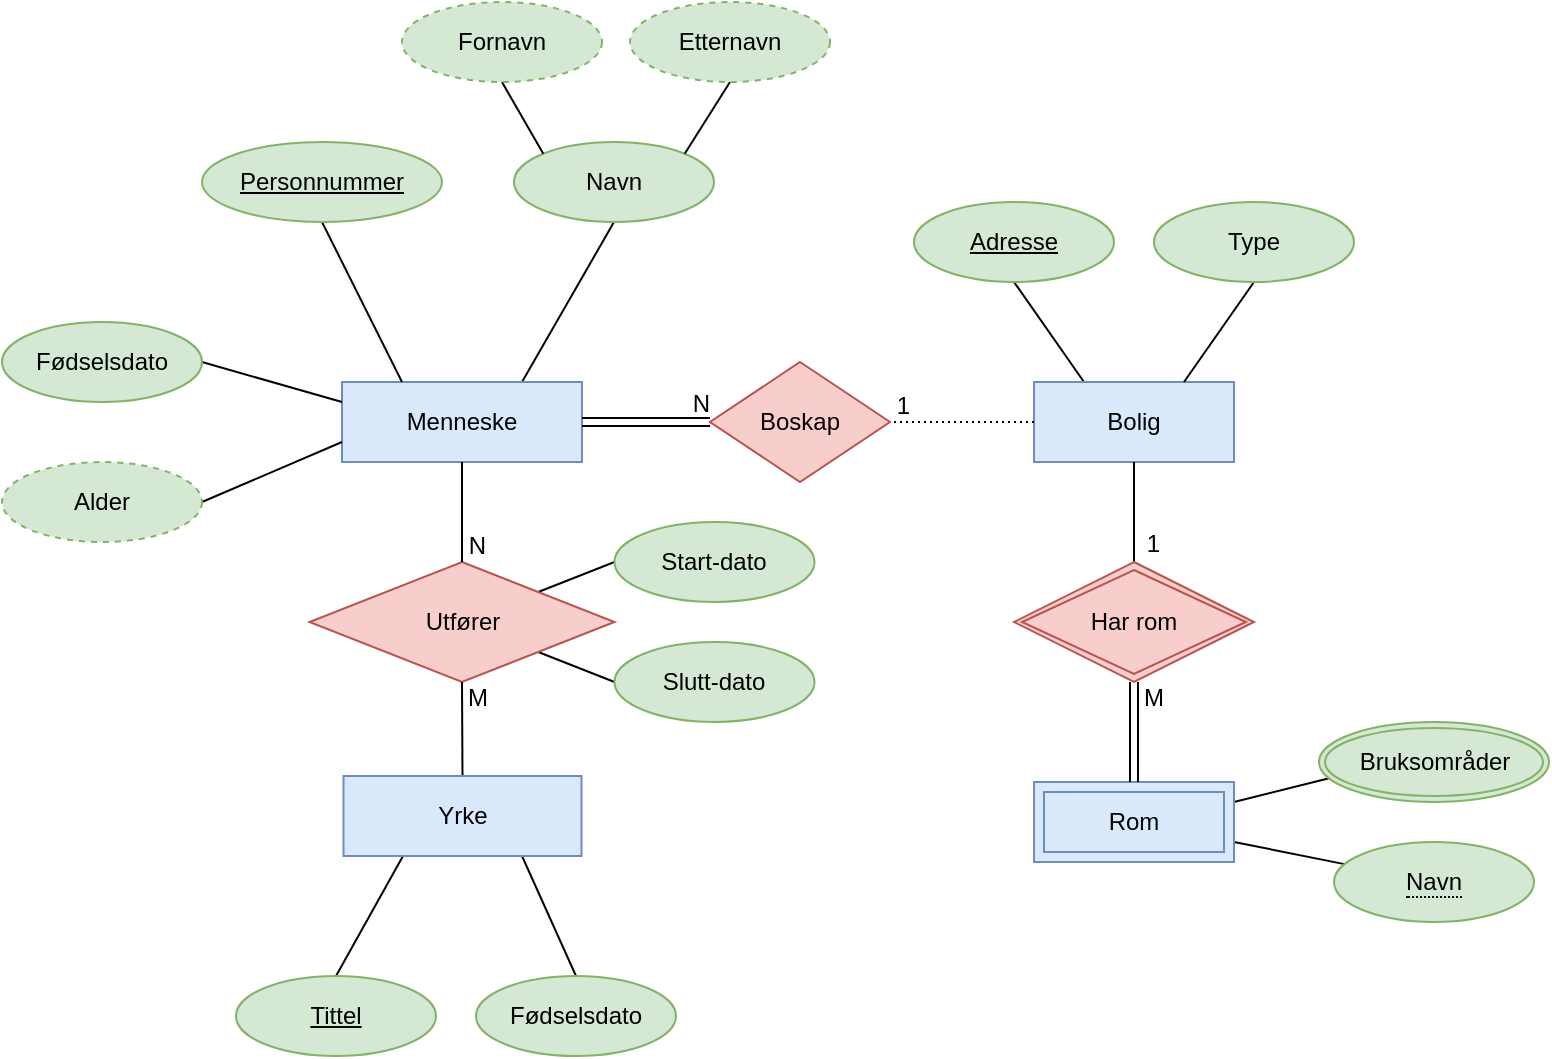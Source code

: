 <mxfile version="20.3.0" type="device"><diagram id="R2lEEEUBdFMjLlhIrx00" name="Page-1"><mxGraphModel dx="1102" dy="1025" grid="1" gridSize="10" guides="1" tooltips="1" connect="1" arrows="1" fold="1" page="1" pageScale="1" pageWidth="850" pageHeight="1100" math="0" shadow="0" extFonts="Permanent Marker^https://fonts.googleapis.com/css?family=Permanent+Marker"><root><mxCell id="0"/><mxCell id="1" parent="0"/><mxCell id="yvcW7nXtIl_5ep8Y8wv4-6" style="edgeStyle=none;rounded=0;orthogonalLoop=1;jettySize=auto;html=1;exitX=0.75;exitY=0;exitDx=0;exitDy=0;entryX=0.5;entryY=1;entryDx=0;entryDy=0;endArrow=none;endFill=0;" edge="1" parent="1" source="KNFSzjXIAP-1Q7mSlTsX-1" target="KNFSzjXIAP-1Q7mSlTsX-4"><mxGeometry relative="1" as="geometry"/></mxCell><mxCell id="KNFSzjXIAP-1Q7mSlTsX-1" value="Menneske" style="whiteSpace=wrap;html=1;align=center;fillColor=#dae8fc;strokeColor=#6c8ebf;" parent="1" vertex="1"><mxGeometry x="226" y="190" width="120" height="40" as="geometry"/></mxCell><mxCell id="KNFSzjXIAP-1Q7mSlTsX-3" style="rounded=0;orthogonalLoop=1;jettySize=auto;html=1;exitX=0.5;exitY=1;exitDx=0;exitDy=0;entryX=0.25;entryY=0;entryDx=0;entryDy=0;endArrow=none;endFill=0;" parent="1" source="KNFSzjXIAP-1Q7mSlTsX-2" target="KNFSzjXIAP-1Q7mSlTsX-1" edge="1"><mxGeometry relative="1" as="geometry"/></mxCell><mxCell id="KNFSzjXIAP-1Q7mSlTsX-2" value="Personnummer" style="ellipse;whiteSpace=wrap;html=1;align=center;fontStyle=4;fillColor=#d5e8d4;strokeColor=#82b366;" parent="1" vertex="1"><mxGeometry x="156" y="70" width="120" height="40" as="geometry"/></mxCell><mxCell id="KNFSzjXIAP-1Q7mSlTsX-4" value="Navn" style="ellipse;whiteSpace=wrap;html=1;align=center;fillColor=#d5e8d4;strokeColor=#82b366;" parent="1" vertex="1"><mxGeometry x="312" y="70" width="100" height="40" as="geometry"/></mxCell><mxCell id="WL7aw-I0KYzE8czsQrei-80" style="edgeStyle=none;rounded=0;orthogonalLoop=1;jettySize=auto;html=1;exitX=1;exitY=0.5;exitDx=0;exitDy=0;entryX=0;entryY=0.25;entryDx=0;entryDy=0;endArrow=none;endFill=0;" parent="1" source="KNFSzjXIAP-1Q7mSlTsX-13" target="KNFSzjXIAP-1Q7mSlTsX-1" edge="1"><mxGeometry relative="1" as="geometry"/></mxCell><mxCell id="KNFSzjXIAP-1Q7mSlTsX-13" value="Fødselsdato" style="ellipse;whiteSpace=wrap;html=1;align=center;fillColor=#d5e8d4;strokeColor=#82b366;" parent="1" vertex="1"><mxGeometry x="56" y="160" width="100" height="40" as="geometry"/></mxCell><mxCell id="yvcW7nXtIl_5ep8Y8wv4-9" style="edgeStyle=none;rounded=0;orthogonalLoop=1;jettySize=auto;html=1;exitX=1;exitY=0.5;exitDx=0;exitDy=0;entryX=0;entryY=0.75;entryDx=0;entryDy=0;endArrow=none;endFill=0;" edge="1" parent="1" source="KNFSzjXIAP-1Q7mSlTsX-15" target="KNFSzjXIAP-1Q7mSlTsX-1"><mxGeometry relative="1" as="geometry"/></mxCell><mxCell id="KNFSzjXIAP-1Q7mSlTsX-15" value="Alder" style="ellipse;whiteSpace=wrap;html=1;align=center;dashed=1;fillColor=#d5e8d4;strokeColor=#82b366;" parent="1" vertex="1"><mxGeometry x="56" y="230" width="100" height="40" as="geometry"/></mxCell><mxCell id="yvcW7nXtIl_5ep8Y8wv4-4" style="edgeStyle=none;rounded=0;orthogonalLoop=1;jettySize=auto;html=1;exitX=0.5;exitY=1;exitDx=0;exitDy=0;entryX=1;entryY=0;entryDx=0;entryDy=0;endArrow=none;endFill=0;" edge="1" parent="1" source="WL7aw-I0KYzE8czsQrei-1" target="KNFSzjXIAP-1Q7mSlTsX-4"><mxGeometry relative="1" as="geometry"/></mxCell><mxCell id="WL7aw-I0KYzE8czsQrei-1" value="Etternavn" style="ellipse;whiteSpace=wrap;html=1;align=center;dashed=1;fillColor=#d5e8d4;strokeColor=#82b366;" parent="1" vertex="1"><mxGeometry x="370" width="100" height="40" as="geometry"/></mxCell><mxCell id="WL7aw-I0KYzE8czsQrei-4" value="Boskap" style="shape=rhombus;perimeter=rhombusPerimeter;whiteSpace=wrap;html=1;align=center;fillColor=#f8cecc;strokeColor=#b85450;" parent="1" vertex="1"><mxGeometry x="410" y="180" width="90" height="60" as="geometry"/></mxCell><mxCell id="WL7aw-I0KYzE8czsQrei-23" style="edgeStyle=none;rounded=0;orthogonalLoop=1;jettySize=auto;html=1;exitX=0.25;exitY=0;exitDx=0;exitDy=0;entryX=0.5;entryY=1;entryDx=0;entryDy=0;endArrow=none;endFill=0;" parent="1" source="WL7aw-I0KYzE8czsQrei-21" target="WL7aw-I0KYzE8czsQrei-22" edge="1"><mxGeometry relative="1" as="geometry"/></mxCell><mxCell id="WL7aw-I0KYzE8czsQrei-21" value="Bolig" style="whiteSpace=wrap;html=1;align=center;fillColor=#dae8fc;strokeColor=#6c8ebf;" parent="1" vertex="1"><mxGeometry x="572" y="190" width="100" height="40" as="geometry"/></mxCell><mxCell id="WL7aw-I0KYzE8czsQrei-22" value="Adresse" style="ellipse;whiteSpace=wrap;html=1;align=center;fontStyle=4;fillColor=#d5e8d4;strokeColor=#82b366;" parent="1" vertex="1"><mxGeometry x="512" y="100" width="100" height="40" as="geometry"/></mxCell><mxCell id="soJaKYgejlPxoKFKIplO-7" style="rounded=0;orthogonalLoop=1;jettySize=auto;html=1;exitX=0.5;exitY=1;exitDx=0;exitDy=0;entryX=0.75;entryY=0;entryDx=0;entryDy=0;endArrow=none;endFill=0;" parent="1" source="WL7aw-I0KYzE8czsQrei-24" target="WL7aw-I0KYzE8czsQrei-21" edge="1"><mxGeometry relative="1" as="geometry"/></mxCell><mxCell id="WL7aw-I0KYzE8czsQrei-24" value="Type" style="ellipse;whiteSpace=wrap;html=1;align=center;fillColor=#d5e8d4;strokeColor=#82b366;" parent="1" vertex="1"><mxGeometry x="632" y="100" width="100" height="40" as="geometry"/></mxCell><mxCell id="WL7aw-I0KYzE8czsQrei-27" value="" style="endArrow=none;html=1;rounded=0;exitX=0.5;exitY=1;exitDx=0;exitDy=0;entryX=0.5;entryY=0;entryDx=0;entryDy=0;" parent="1" source="WL7aw-I0KYzE8czsQrei-21" target="soJaKYgejlPxoKFKIplO-4" edge="1"><mxGeometry relative="1" as="geometry"><mxPoint x="612" y="250" as="sourcePoint"/><mxPoint x="622" y="280" as="targetPoint"/></mxGeometry></mxCell><mxCell id="WL7aw-I0KYzE8czsQrei-28" value="1" style="resizable=0;html=1;align=right;verticalAlign=bottom;" parent="WL7aw-I0KYzE8czsQrei-27" connectable="0" vertex="1"><mxGeometry x="1" relative="1" as="geometry"><mxPoint x="13" y="-1" as="offset"/></mxGeometry></mxCell><mxCell id="WL7aw-I0KYzE8czsQrei-41" style="edgeStyle=none;rounded=0;orthogonalLoop=1;jettySize=auto;html=1;exitX=1;exitY=0.75;exitDx=0;exitDy=0;endArrow=none;endFill=0;" parent="1" source="WL7aw-I0KYzE8czsQrei-37" target="WL7aw-I0KYzE8czsQrei-40" edge="1"><mxGeometry relative="1" as="geometry"/></mxCell><mxCell id="WL7aw-I0KYzE8czsQrei-51" style="edgeStyle=none;rounded=0;orthogonalLoop=1;jettySize=auto;html=1;exitX=1;exitY=0.25;exitDx=0;exitDy=0;entryX=0.044;entryY=0.702;entryDx=0;entryDy=0;entryPerimeter=0;endArrow=none;endFill=0;" parent="1" source="WL7aw-I0KYzE8czsQrei-37" target="WL7aw-I0KYzE8czsQrei-50" edge="1"><mxGeometry relative="1" as="geometry"/></mxCell><mxCell id="WL7aw-I0KYzE8czsQrei-37" value="Rom" style="shape=ext;margin=3;double=1;whiteSpace=wrap;html=1;align=center;fillColor=#dae8fc;strokeColor=#6c8ebf;" parent="1" vertex="1"><mxGeometry x="572" y="390" width="100" height="40" as="geometry"/></mxCell><mxCell id="WL7aw-I0KYzE8czsQrei-40" value="&lt;span style=&quot;border-bottom: 1px dotted&quot;&gt;Navn&lt;/span&gt;" style="ellipse;whiteSpace=wrap;html=1;align=center;fillColor=#d5e8d4;strokeColor=#82b366;" parent="1" vertex="1"><mxGeometry x="722" y="420" width="100" height="40" as="geometry"/></mxCell><mxCell id="WL7aw-I0KYzE8czsQrei-50" value="Bruksområder" style="ellipse;shape=doubleEllipse;margin=3;whiteSpace=wrap;html=1;align=center;fillColor=#d5e8d4;strokeColor=#82b366;" parent="1" vertex="1"><mxGeometry x="714.5" y="360" width="115" height="40" as="geometry"/></mxCell><mxCell id="yvcW7nXtIl_5ep8Y8wv4-16" style="edgeStyle=none;rounded=0;orthogonalLoop=1;jettySize=auto;html=1;exitX=1;exitY=0;exitDx=0;exitDy=0;entryX=0;entryY=0.5;entryDx=0;entryDy=0;endArrow=none;endFill=0;" edge="1" parent="1" source="WL7aw-I0KYzE8czsQrei-54" target="yvcW7nXtIl_5ep8Y8wv4-13"><mxGeometry relative="1" as="geometry"/></mxCell><mxCell id="yvcW7nXtIl_5ep8Y8wv4-17" style="edgeStyle=none;rounded=0;orthogonalLoop=1;jettySize=auto;html=1;exitX=1;exitY=1;exitDx=0;exitDy=0;entryX=0;entryY=0.5;entryDx=0;entryDy=0;endArrow=none;endFill=0;" edge="1" parent="1" source="WL7aw-I0KYzE8czsQrei-54" target="yvcW7nXtIl_5ep8Y8wv4-14"><mxGeometry relative="1" as="geometry"/></mxCell><mxCell id="WL7aw-I0KYzE8czsQrei-54" value="Utfører" style="shape=rhombus;perimeter=rhombusPerimeter;whiteSpace=wrap;html=1;align=center;fillColor=#f8cecc;strokeColor=#b85450;" parent="1" vertex="1"><mxGeometry x="209.75" y="280" width="152.5" height="60" as="geometry"/></mxCell><mxCell id="WL7aw-I0KYzE8czsQrei-56" value="" style="endArrow=none;html=1;rounded=0;exitX=0.5;exitY=1;exitDx=0;exitDy=0;entryX=0.5;entryY=0;entryDx=0;entryDy=0;" parent="1" source="KNFSzjXIAP-1Q7mSlTsX-1" target="WL7aw-I0KYzE8czsQrei-54" edge="1"><mxGeometry relative="1" as="geometry"><mxPoint x="236" y="250" as="sourcePoint"/><mxPoint x="396" y="250" as="targetPoint"/></mxGeometry></mxCell><mxCell id="WL7aw-I0KYzE8czsQrei-57" value="N" style="resizable=0;html=1;align=right;verticalAlign=bottom;" parent="WL7aw-I0KYzE8czsQrei-56" connectable="0" vertex="1"><mxGeometry x="1" relative="1" as="geometry"><mxPoint x="12" as="offset"/></mxGeometry></mxCell><mxCell id="WL7aw-I0KYzE8czsQrei-58" value="" style="endArrow=none;html=1;rounded=0;exitX=0.5;exitY=1;exitDx=0;exitDy=0;entryX=0.5;entryY=0;entryDx=0;entryDy=0;" parent="1" source="WL7aw-I0KYzE8czsQrei-54" target="WL7aw-I0KYzE8czsQrei-71" edge="1"><mxGeometry relative="1" as="geometry"><mxPoint x="216" y="520" as="sourcePoint"/><mxPoint x="286" y="390" as="targetPoint"/></mxGeometry></mxCell><mxCell id="WL7aw-I0KYzE8czsQrei-59" value="M" style="resizable=0;html=1;align=left;verticalAlign=bottom;" parent="WL7aw-I0KYzE8czsQrei-58" connectable="0" vertex="1"><mxGeometry x="-1" relative="1" as="geometry"><mxPoint x="1" y="16" as="offset"/></mxGeometry></mxCell><mxCell id="WL7aw-I0KYzE8czsQrei-74" style="edgeStyle=none;rounded=0;orthogonalLoop=1;jettySize=auto;html=1;exitX=0.25;exitY=1;exitDx=0;exitDy=0;entryX=0.5;entryY=0;entryDx=0;entryDy=0;endArrow=none;endFill=0;" parent="1" source="WL7aw-I0KYzE8czsQrei-71" target="WL7aw-I0KYzE8czsQrei-72" edge="1"><mxGeometry relative="1" as="geometry"/></mxCell><mxCell id="WL7aw-I0KYzE8czsQrei-75" style="edgeStyle=none;rounded=0;orthogonalLoop=1;jettySize=auto;html=1;exitX=0.75;exitY=1;exitDx=0;exitDy=0;entryX=0.5;entryY=0;entryDx=0;entryDy=0;endArrow=none;endFill=0;" parent="1" source="WL7aw-I0KYzE8czsQrei-71" target="WL7aw-I0KYzE8czsQrei-73" edge="1"><mxGeometry relative="1" as="geometry"/></mxCell><mxCell id="WL7aw-I0KYzE8czsQrei-71" value="Yrke" style="whiteSpace=wrap;html=1;align=center;fillColor=#dae8fc;strokeColor=#6c8ebf;" parent="1" vertex="1"><mxGeometry x="226.75" y="387" width="119" height="40" as="geometry"/></mxCell><mxCell id="WL7aw-I0KYzE8czsQrei-72" value="Tittel" style="ellipse;whiteSpace=wrap;html=1;align=center;fontStyle=4;fillColor=#d5e8d4;strokeColor=#82b366;" parent="1" vertex="1"><mxGeometry x="173" y="487" width="100" height="40" as="geometry"/></mxCell><mxCell id="WL7aw-I0KYzE8czsQrei-73" value="Fødselsdato" style="ellipse;whiteSpace=wrap;html=1;align=center;fillColor=#d5e8d4;strokeColor=#82b366;" parent="1" vertex="1"><mxGeometry x="293" y="487" width="100" height="40" as="geometry"/></mxCell><mxCell id="soJaKYgejlPxoKFKIplO-4" value="Har rom" style="shape=rhombus;double=1;perimeter=rhombusPerimeter;whiteSpace=wrap;html=1;align=center;fillColor=#f8cecc;strokeColor=#b85450;" parent="1" vertex="1"><mxGeometry x="562" y="280" width="120" height="60" as="geometry"/></mxCell><mxCell id="soJaKYgejlPxoKFKIplO-5" value="" style="shape=link;html=1;rounded=0;endArrow=none;endFill=0;entryX=0.5;entryY=1;entryDx=0;entryDy=0;exitX=0.5;exitY=0;exitDx=0;exitDy=0;" parent="1" source="WL7aw-I0KYzE8czsQrei-37" target="soJaKYgejlPxoKFKIplO-4" edge="1"><mxGeometry relative="1" as="geometry"><mxPoint x="536" y="520" as="sourcePoint"/><mxPoint x="696" y="520" as="targetPoint"/></mxGeometry></mxCell><mxCell id="soJaKYgejlPxoKFKIplO-6" value="M" style="resizable=0;html=1;align=right;verticalAlign=bottom;" parent="soJaKYgejlPxoKFKIplO-5" connectable="0" vertex="1"><mxGeometry x="1" relative="1" as="geometry"><mxPoint x="15" y="16" as="offset"/></mxGeometry></mxCell><mxCell id="soJaKYgejlPxoKFKIplO-9" value="" style="endArrow=none;html=1;rounded=0;dashed=1;dashPattern=1 2;entryX=1;entryY=0.5;entryDx=0;entryDy=0;exitX=0;exitY=0.5;exitDx=0;exitDy=0;" parent="1" source="WL7aw-I0KYzE8czsQrei-21" target="WL7aw-I0KYzE8czsQrei-4" edge="1"><mxGeometry relative="1" as="geometry"><mxPoint x="330" y="280" as="sourcePoint"/><mxPoint x="490" y="280" as="targetPoint"/></mxGeometry></mxCell><mxCell id="soJaKYgejlPxoKFKIplO-10" value="1" style="resizable=0;html=1;align=right;verticalAlign=bottom;" parent="soJaKYgejlPxoKFKIplO-9" connectable="0" vertex="1"><mxGeometry x="1" relative="1" as="geometry"><mxPoint x="10" as="offset"/></mxGeometry></mxCell><mxCell id="Q5UINMJDsl2pPNIEa3Ts-1" value="" style="shape=link;html=1;rounded=0;entryX=0;entryY=0.5;entryDx=0;entryDy=0;exitX=1;exitY=0.5;exitDx=0;exitDy=0;" parent="1" source="KNFSzjXIAP-1Q7mSlTsX-1" target="WL7aw-I0KYzE8czsQrei-4" edge="1"><mxGeometry relative="1" as="geometry"><mxPoint x="350" y="270" as="sourcePoint"/><mxPoint x="510" y="270" as="targetPoint"/></mxGeometry></mxCell><mxCell id="Q5UINMJDsl2pPNIEa3Ts-2" value="N" style="resizable=0;html=1;align=right;verticalAlign=bottom;" parent="Q5UINMJDsl2pPNIEa3Ts-1" connectable="0" vertex="1"><mxGeometry x="1" relative="1" as="geometry"><mxPoint y="-1" as="offset"/></mxGeometry></mxCell><mxCell id="yvcW7nXtIl_5ep8Y8wv4-5" style="edgeStyle=none;rounded=0;orthogonalLoop=1;jettySize=auto;html=1;exitX=0.5;exitY=1;exitDx=0;exitDy=0;entryX=0;entryY=0;entryDx=0;entryDy=0;endArrow=none;endFill=0;" edge="1" parent="1" source="yvcW7nXtIl_5ep8Y8wv4-1" target="KNFSzjXIAP-1Q7mSlTsX-4"><mxGeometry relative="1" as="geometry"/></mxCell><mxCell id="yvcW7nXtIl_5ep8Y8wv4-1" value="Fornavn" style="ellipse;whiteSpace=wrap;html=1;align=center;dashed=1;fillColor=#d5e8d4;strokeColor=#82b366;" vertex="1" parent="1"><mxGeometry x="256" width="100" height="40" as="geometry"/></mxCell><mxCell id="yvcW7nXtIl_5ep8Y8wv4-13" value="Start-dato" style="ellipse;whiteSpace=wrap;html=1;align=center;fillColor=#d5e8d4;strokeColor=#82b366;" vertex="1" parent="1"><mxGeometry x="362.25" y="260" width="100" height="40" as="geometry"/></mxCell><mxCell id="yvcW7nXtIl_5ep8Y8wv4-14" value="Slutt-dato" style="ellipse;whiteSpace=wrap;html=1;align=center;fillColor=#d5e8d4;strokeColor=#82b366;" vertex="1" parent="1"><mxGeometry x="362.25" y="320" width="100" height="40" as="geometry"/></mxCell></root></mxGraphModel></diagram></mxfile>